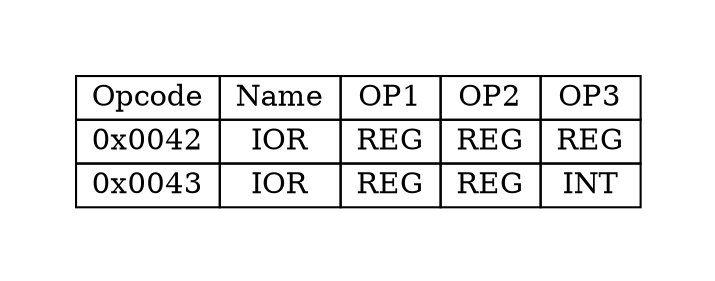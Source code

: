 digraph{
graph [pad="0.5", nodesep="0.5", ranksep="2" ]
node[shape=plain]
Foo [label=<
<table border="0" cellborder="1" cellspacing="0">
<tr><td> Opcode </td> <td> Name </td> <td> OP1 </td><td> OP2 </td><td> OP3 </td> </tr>
<tr><td> 0x0042 </td><td> IOR </td><td> REG </td><td> REG </td><td> REG </td> </tr>
<tr><td> 0x0043 </td><td> IOR </td><td> REG </td><td> REG </td><td> INT </td> </tr>
</table>>];
}
